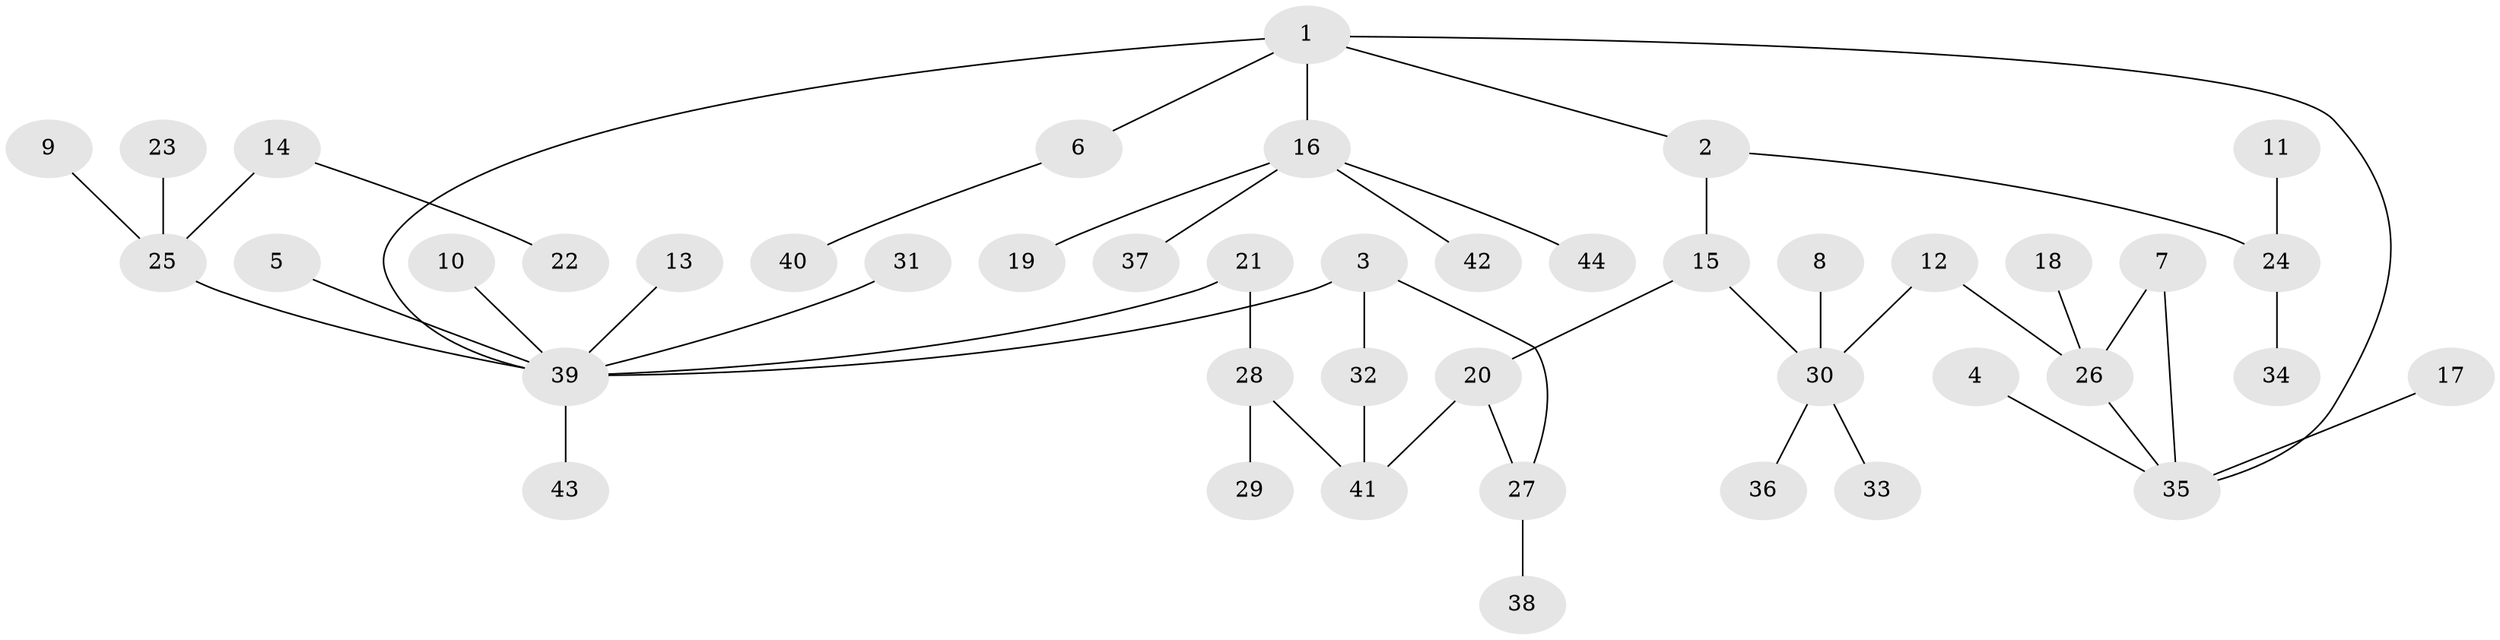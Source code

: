 // original degree distribution, {2: 0.2988505747126437, 10: 0.011494252873563218, 5: 0.022988505747126436, 3: 0.08045977011494253, 4: 0.06896551724137931, 1: 0.47126436781609193, 6: 0.04597701149425287}
// Generated by graph-tools (version 1.1) at 2025/49/03/09/25 03:49:23]
// undirected, 44 vertices, 48 edges
graph export_dot {
graph [start="1"]
  node [color=gray90,style=filled];
  1;
  2;
  3;
  4;
  5;
  6;
  7;
  8;
  9;
  10;
  11;
  12;
  13;
  14;
  15;
  16;
  17;
  18;
  19;
  20;
  21;
  22;
  23;
  24;
  25;
  26;
  27;
  28;
  29;
  30;
  31;
  32;
  33;
  34;
  35;
  36;
  37;
  38;
  39;
  40;
  41;
  42;
  43;
  44;
  1 -- 2 [weight=1.0];
  1 -- 6 [weight=1.0];
  1 -- 16 [weight=1.0];
  1 -- 35 [weight=1.0];
  1 -- 39 [weight=1.0];
  2 -- 15 [weight=1.0];
  2 -- 24 [weight=1.0];
  3 -- 27 [weight=1.0];
  3 -- 32 [weight=1.0];
  3 -- 39 [weight=1.0];
  4 -- 35 [weight=1.0];
  5 -- 39 [weight=1.0];
  6 -- 40 [weight=1.0];
  7 -- 26 [weight=1.0];
  7 -- 35 [weight=1.0];
  8 -- 30 [weight=1.0];
  9 -- 25 [weight=1.0];
  10 -- 39 [weight=1.0];
  11 -- 24 [weight=1.0];
  12 -- 26 [weight=1.0];
  12 -- 30 [weight=1.0];
  13 -- 39 [weight=1.0];
  14 -- 22 [weight=1.0];
  14 -- 25 [weight=1.0];
  15 -- 20 [weight=1.0];
  15 -- 30 [weight=1.0];
  16 -- 19 [weight=1.0];
  16 -- 37 [weight=1.0];
  16 -- 42 [weight=1.0];
  16 -- 44 [weight=1.0];
  17 -- 35 [weight=1.0];
  18 -- 26 [weight=1.0];
  20 -- 27 [weight=1.0];
  20 -- 41 [weight=1.0];
  21 -- 28 [weight=1.0];
  21 -- 39 [weight=1.0];
  23 -- 25 [weight=1.0];
  24 -- 34 [weight=1.0];
  25 -- 39 [weight=1.0];
  26 -- 35 [weight=1.0];
  27 -- 38 [weight=1.0];
  28 -- 29 [weight=1.0];
  28 -- 41 [weight=1.0];
  30 -- 33 [weight=1.0];
  30 -- 36 [weight=1.0];
  31 -- 39 [weight=1.0];
  32 -- 41 [weight=1.0];
  39 -- 43 [weight=1.0];
}
